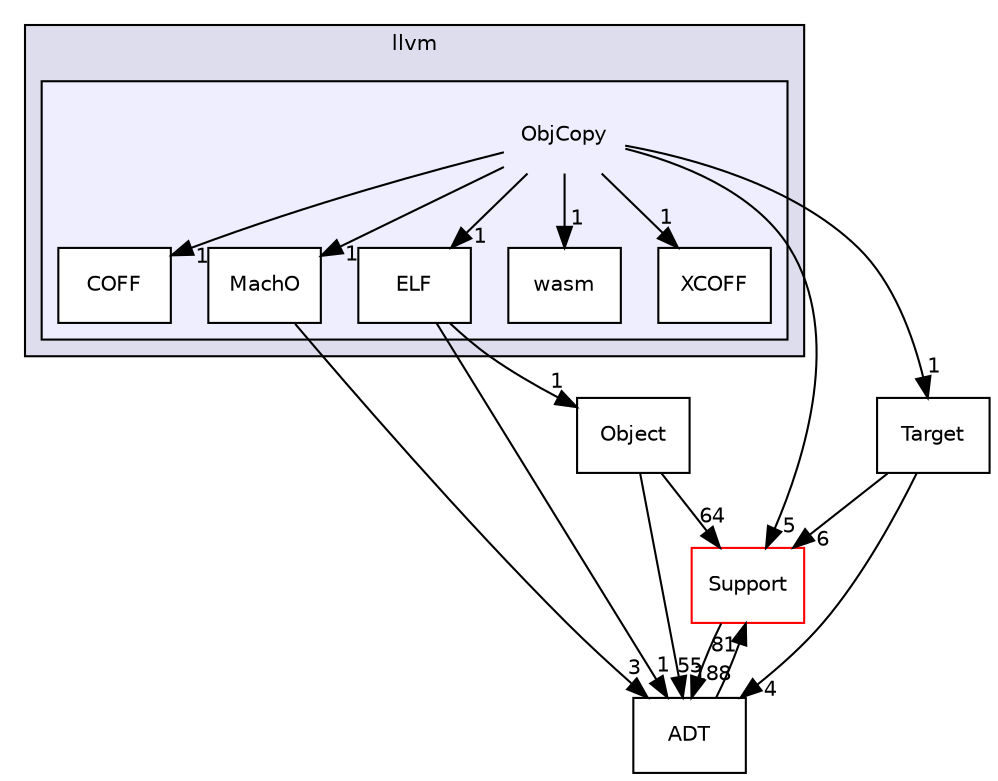 digraph "include/llvm/ObjCopy" {
  bgcolor=transparent;
  compound=true
  node [ fontsize="10", fontname="Helvetica"];
  edge [ labelfontsize="10", labelfontname="Helvetica"];
  subgraph clusterdir_dcde91663b8816e1e2311938ccd8f690 {
    graph [ bgcolor="#ddddee", pencolor="black", label="llvm" fontname="Helvetica", fontsize="10", URL="dir_dcde91663b8816e1e2311938ccd8f690.html"]
  subgraph clusterdir_923af6e79b0e2b4685b93002b1068b1f {
    graph [ bgcolor="#eeeeff", pencolor="black", label="" URL="dir_923af6e79b0e2b4685b93002b1068b1f.html"];
    dir_923af6e79b0e2b4685b93002b1068b1f [shape=plaintext label="ObjCopy"];
    dir_4c81aae533cd207fba9895953889e042 [shape=box label="COFF" color="black" fillcolor="white" style="filled" URL="dir_4c81aae533cd207fba9895953889e042.html"];
    dir_10eea05ac56e4c7551f81cf9bf8210e0 [shape=box label="ELF" color="black" fillcolor="white" style="filled" URL="dir_10eea05ac56e4c7551f81cf9bf8210e0.html"];
    dir_c593a9a56317194875cfbaf29955a8f5 [shape=box label="MachO" color="black" fillcolor="white" style="filled" URL="dir_c593a9a56317194875cfbaf29955a8f5.html"];
    dir_4d1553e03830df6861fb85516c59e881 [shape=box label="wasm" color="black" fillcolor="white" style="filled" URL="dir_4d1553e03830df6861fb85516c59e881.html"];
    dir_98ed21f40a5eab4d8d5ee71967c291d9 [shape=box label="XCOFF" color="black" fillcolor="white" style="filled" URL="dir_98ed21f40a5eab4d8d5ee71967c291d9.html"];
  }
  }
  dir_b21276aa901501839874154d4047f901 [shape=box label="Object" URL="dir_b21276aa901501839874154d4047f901.html"];
  dir_ae1e398ac700924fa434b51c248a5531 [shape=box label="Support" color="red" URL="dir_ae1e398ac700924fa434b51c248a5531.html"];
  dir_32453792af2ba70c54e3ccae3a790d1b [shape=box label="ADT" URL="dir_32453792af2ba70c54e3ccae3a790d1b.html"];
  dir_93bbf26a6ebee48bd39196855fde3e19 [shape=box label="Target" URL="dir_93bbf26a6ebee48bd39196855fde3e19.html"];
  dir_b21276aa901501839874154d4047f901->dir_ae1e398ac700924fa434b51c248a5531 [headlabel="64", labeldistance=1.5 headhref="dir_000023_000011.html"];
  dir_b21276aa901501839874154d4047f901->dir_32453792af2ba70c54e3ccae3a790d1b [headlabel="55", labeldistance=1.5 headhref="dir_000023_000007.html"];
  dir_c593a9a56317194875cfbaf29955a8f5->dir_32453792af2ba70c54e3ccae3a790d1b [headlabel="3", labeldistance=1.5 headhref="dir_000289_000007.html"];
  dir_ae1e398ac700924fa434b51c248a5531->dir_32453792af2ba70c54e3ccae3a790d1b [headlabel="188", labeldistance=1.5 headhref="dir_000011_000007.html"];
  dir_32453792af2ba70c54e3ccae3a790d1b->dir_ae1e398ac700924fa434b51c248a5531 [headlabel="81", labeldistance=1.5 headhref="dir_000007_000011.html"];
  dir_93bbf26a6ebee48bd39196855fde3e19->dir_ae1e398ac700924fa434b51c248a5531 [headlabel="6", labeldistance=1.5 headhref="dir_000303_000011.html"];
  dir_93bbf26a6ebee48bd39196855fde3e19->dir_32453792af2ba70c54e3ccae3a790d1b [headlabel="4", labeldistance=1.5 headhref="dir_000303_000007.html"];
  dir_10eea05ac56e4c7551f81cf9bf8210e0->dir_b21276aa901501839874154d4047f901 [headlabel="1", labeldistance=1.5 headhref="dir_000288_000023.html"];
  dir_10eea05ac56e4c7551f81cf9bf8210e0->dir_32453792af2ba70c54e3ccae3a790d1b [headlabel="1", labeldistance=1.5 headhref="dir_000288_000007.html"];
  dir_923af6e79b0e2b4685b93002b1068b1f->dir_c593a9a56317194875cfbaf29955a8f5 [headlabel="1", labeldistance=1.5 headhref="dir_000286_000289.html"];
  dir_923af6e79b0e2b4685b93002b1068b1f->dir_ae1e398ac700924fa434b51c248a5531 [headlabel="5", labeldistance=1.5 headhref="dir_000286_000011.html"];
  dir_923af6e79b0e2b4685b93002b1068b1f->dir_93bbf26a6ebee48bd39196855fde3e19 [headlabel="1", labeldistance=1.5 headhref="dir_000286_000303.html"];
  dir_923af6e79b0e2b4685b93002b1068b1f->dir_10eea05ac56e4c7551f81cf9bf8210e0 [headlabel="1", labeldistance=1.5 headhref="dir_000286_000288.html"];
  dir_923af6e79b0e2b4685b93002b1068b1f->dir_4d1553e03830df6861fb85516c59e881 [headlabel="1", labeldistance=1.5 headhref="dir_000286_000290.html"];
  dir_923af6e79b0e2b4685b93002b1068b1f->dir_98ed21f40a5eab4d8d5ee71967c291d9 [headlabel="1", labeldistance=1.5 headhref="dir_000286_000291.html"];
  dir_923af6e79b0e2b4685b93002b1068b1f->dir_4c81aae533cd207fba9895953889e042 [headlabel="1", labeldistance=1.5 headhref="dir_000286_000287.html"];
}

